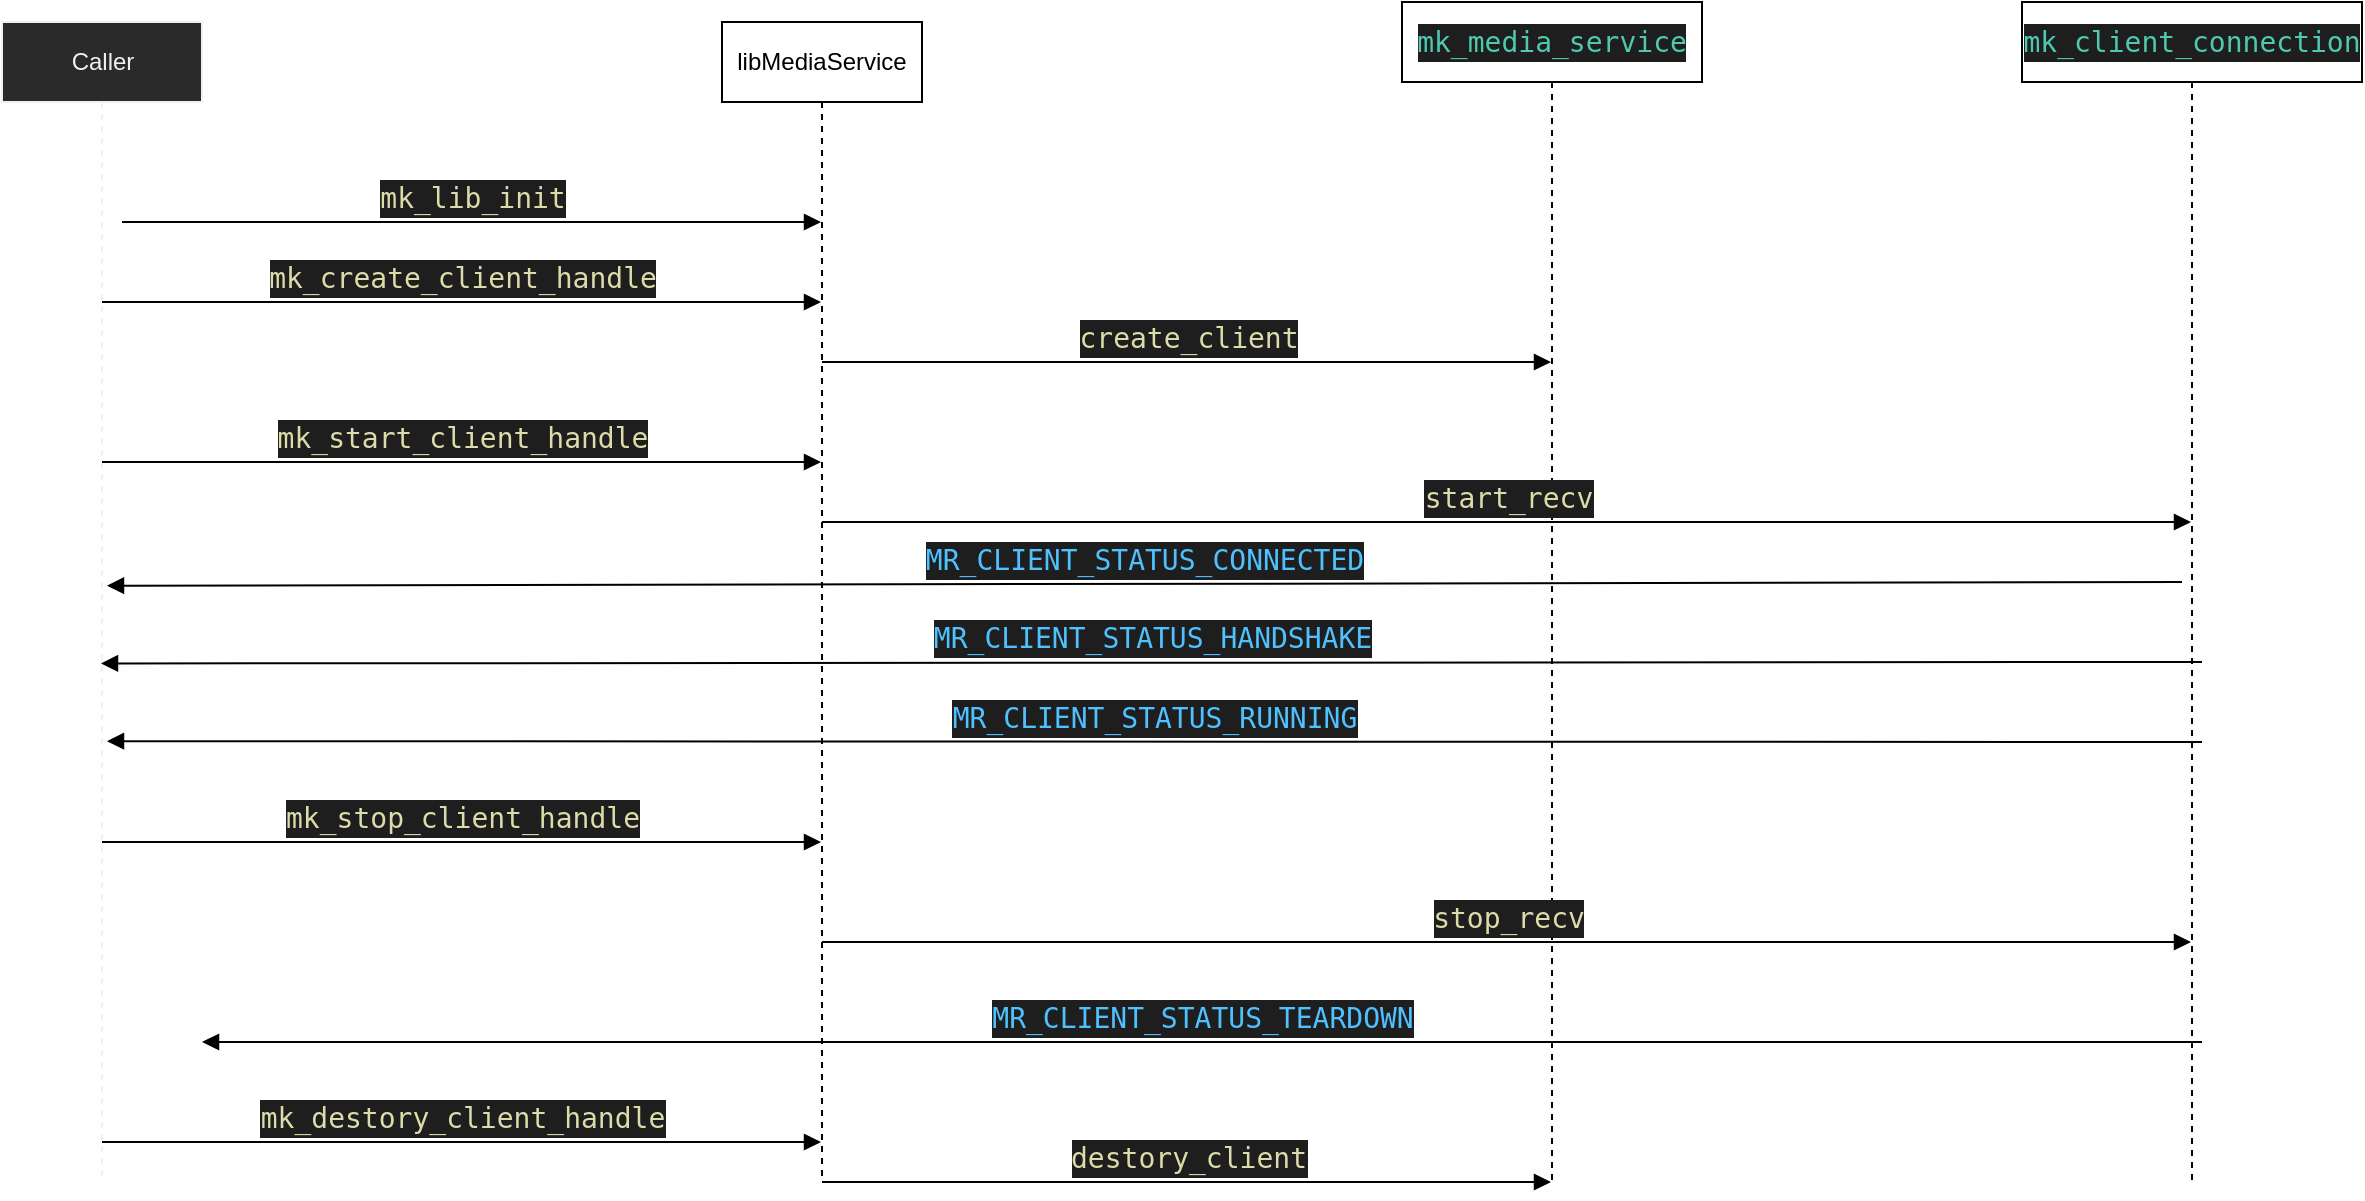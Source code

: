 <mxfile>
    <diagram id="6hGFLwfOUW9BJ-s0fimq" name="0.1main">
        <mxGraphModel dx="866" dy="249" grid="1" gridSize="10" guides="1" tooltips="1" connect="1" arrows="1" fold="1" page="1" pageScale="1" pageWidth="1600" pageHeight="900" math="0" shadow="0">
            <root>
                <mxCell id="0"/>
                <mxCell id="1" parent="0"/>
                <mxCell id="2" value="Caller" style="html=1;points=[];perimeter=orthogonalPerimeter;shape=umlLifeline;participant=label;fontFamily=Helvetica;fontSize=12;fontColor=#f0f0f0;align=center;strokeColor=#f0f0f0;fillColor=#2a2a2a;recursiveResize=0;container=1;collapsible=0;" parent="1" vertex="1">
                    <mxGeometry x="30" y="20" width="100" height="580" as="geometry"/>
                </mxCell>
                <mxCell id="11" value="&lt;div style=&quot;color: rgb(212 , 212 , 212) ; background-color: rgb(30 , 30 , 30) ; font-family: &amp;#34;droid sans mono&amp;#34; , monospace , monospace , &amp;#34;droid sans fallback&amp;#34; ; font-size: 14px ; line-height: 19px&quot;&gt;&lt;span style=&quot;color: #dcdcaa&quot;&gt;mk_lib_init&lt;/span&gt;&lt;/div&gt;" style="html=1;verticalAlign=bottom;endArrow=block;" parent="2" target="5" edge="1">
                    <mxGeometry width="80" relative="1" as="geometry">
                        <mxPoint x="60" y="100" as="sourcePoint"/>
                        <mxPoint x="140" y="100" as="targetPoint"/>
                    </mxGeometry>
                </mxCell>
                <mxCell id="12" value="&lt;div style=&quot;color: rgb(212 , 212 , 212) ; background-color: rgb(30 , 30 , 30) ; font-family: &amp;#34;droid sans mono&amp;#34; , monospace , monospace , &amp;#34;droid sans fallback&amp;#34; ; font-size: 14px ; line-height: 19px&quot;&gt;&lt;span style=&quot;color: #dcdcaa&quot;&gt;mk_create_client_handle&lt;/span&gt;&lt;/div&gt;" style="html=1;verticalAlign=bottom;endArrow=block;" parent="2" target="5" edge="1">
                    <mxGeometry x="0.001" width="80" relative="1" as="geometry">
                        <mxPoint x="50" y="140" as="sourcePoint"/>
                        <mxPoint x="130" y="140" as="targetPoint"/>
                        <mxPoint as="offset"/>
                    </mxGeometry>
                </mxCell>
                <mxCell id="15" value="&lt;div style=&quot;color: rgb(212 , 212 , 212) ; background-color: rgb(30 , 30 , 30) ; font-family: &amp;#34;droid sans mono&amp;#34; , monospace , monospace , &amp;#34;droid sans fallback&amp;#34; ; font-size: 14px ; line-height: 19px&quot;&gt;&lt;span style=&quot;color: #dcdcaa&quot;&gt;mk_start_client_handle&lt;/span&gt;&lt;/div&gt;" style="html=1;verticalAlign=bottom;endArrow=block;" parent="2" target="5" edge="1">
                    <mxGeometry width="80" relative="1" as="geometry">
                        <mxPoint x="50" y="220" as="sourcePoint"/>
                        <mxPoint x="130" y="220" as="targetPoint"/>
                    </mxGeometry>
                </mxCell>
                <mxCell id="22" value="&lt;div style=&quot;color: rgb(212 , 212 , 212) ; background-color: rgb(30 , 30 , 30) ; font-family: &amp;#34;droid sans mono&amp;#34; , monospace , monospace , &amp;#34;droid sans fallback&amp;#34; ; font-size: 14px ; line-height: 19px&quot;&gt;&lt;span style=&quot;color: #dcdcaa&quot;&gt;mk_stop_client_handle&lt;/span&gt;&lt;/div&gt;" style="html=1;verticalAlign=bottom;endArrow=block;" parent="2" target="5" edge="1">
                    <mxGeometry width="80" relative="1" as="geometry">
                        <mxPoint x="50" y="410" as="sourcePoint"/>
                        <mxPoint x="130" y="410" as="targetPoint"/>
                    </mxGeometry>
                </mxCell>
                <mxCell id="26" value="&lt;div style=&quot;color: rgb(212 , 212 , 212) ; background-color: rgb(30 , 30 , 30) ; font-family: &amp;#34;droid sans mono&amp;#34; , monospace , monospace , &amp;#34;droid sans fallback&amp;#34; ; font-size: 14px ; line-height: 19px&quot;&gt;&lt;span style=&quot;color: #dcdcaa&quot;&gt;mk_destory_client_handle&lt;/span&gt;&lt;/div&gt;" style="html=1;verticalAlign=bottom;endArrow=block;" parent="2" target="5" edge="1">
                    <mxGeometry width="80" relative="1" as="geometry">
                        <mxPoint x="50" y="560" as="sourcePoint"/>
                        <mxPoint x="130" y="560" as="targetPoint"/>
                    </mxGeometry>
                </mxCell>
                <mxCell id="3" value="&lt;div style=&quot;color: rgb(212 , 212 , 212) ; background-color: rgb(30 , 30 , 30) ; font-family: &amp;#34;droid sans mono&amp;#34; , monospace , monospace , &amp;#34;droid sans fallback&amp;#34; ; font-size: 14px ; line-height: 19px&quot;&gt;&lt;span style=&quot;color: #4ec9b0&quot;&gt;mk_media_service&lt;/span&gt;&lt;/div&gt;" style="shape=umlLifeline;perimeter=lifelinePerimeter;whiteSpace=wrap;html=1;container=1;collapsible=0;recursiveResize=0;outlineConnect=0;" parent="1" vertex="1">
                    <mxGeometry x="730" y="10" width="150" height="590" as="geometry"/>
                </mxCell>
                <mxCell id="4" value="&lt;div style=&quot;color: rgb(212 , 212 , 212) ; background-color: rgb(30 , 30 , 30) ; font-family: &amp;#34;droid sans mono&amp;#34; , monospace , monospace , &amp;#34;droid sans fallback&amp;#34; ; font-size: 14px ; line-height: 19px&quot;&gt;&lt;span style=&quot;color: #4ec9b0&quot;&gt;mk_client_connection&lt;/span&gt;&lt;/div&gt;" style="shape=umlLifeline;perimeter=lifelinePerimeter;whiteSpace=wrap;html=1;container=1;collapsible=0;recursiveResize=0;outlineConnect=0;" parent="1" vertex="1">
                    <mxGeometry x="1040" y="10" width="170" height="590" as="geometry"/>
                </mxCell>
                <mxCell id="18" value="&lt;div style=&quot;color: rgb(212 , 212 , 212) ; background-color: rgb(30 , 30 , 30) ; font-family: &amp;#34;droid sans mono&amp;#34; , monospace , monospace , &amp;#34;droid sans fallback&amp;#34; ; font-size: 14px ; line-height: 19px&quot;&gt;&lt;span style=&quot;color: #4fc1ff&quot;&gt;MR_CLIENT_STATUS_CONNECTED&lt;/span&gt;&lt;/div&gt;" style="html=1;verticalAlign=bottom;endArrow=block;entryX=0.525;entryY=0.486;entryDx=0;entryDy=0;entryPerimeter=0;" parent="4" target="2" edge="1">
                    <mxGeometry width="80" relative="1" as="geometry">
                        <mxPoint x="80" y="290" as="sourcePoint"/>
                        <mxPoint x="170" y="290" as="targetPoint"/>
                    </mxGeometry>
                </mxCell>
                <mxCell id="20" value="&lt;div style=&quot;color: rgb(212 , 212 , 212) ; background-color: rgb(30 , 30 , 30) ; font-family: &amp;#34;droid sans mono&amp;#34; , monospace , monospace , &amp;#34;droid sans fallback&amp;#34; ; font-size: 14px ; line-height: 19px&quot;&gt;&lt;span style=&quot;color: #4fc1ff&quot;&gt;MR_CLIENT_STATUS_HANDSHAKE&lt;/span&gt;&lt;/div&gt;" style="html=1;verticalAlign=bottom;endArrow=block;entryX=0.495;entryY=0.553;entryDx=0;entryDy=0;entryPerimeter=0;" parent="4" target="2" edge="1">
                    <mxGeometry width="80" relative="1" as="geometry">
                        <mxPoint x="90" y="330" as="sourcePoint"/>
                        <mxPoint x="170" y="330" as="targetPoint"/>
                    </mxGeometry>
                </mxCell>
                <mxCell id="21" value="&lt;div style=&quot;color: rgb(212 , 212 , 212) ; background-color: rgb(30 , 30 , 30) ; font-family: &amp;#34;droid sans mono&amp;#34; , monospace , monospace , &amp;#34;droid sans fallback&amp;#34; ; font-size: 14px ; line-height: 19px&quot;&gt;&lt;span style=&quot;color: #4fc1ff&quot;&gt;MR_CLIENT_STATUS_RUNNING&lt;/span&gt;&lt;/div&gt;" style="html=1;verticalAlign=bottom;endArrow=block;entryX=0.525;entryY=0.62;entryDx=0;entryDy=0;entryPerimeter=0;" parent="4" target="2" edge="1">
                    <mxGeometry width="80" relative="1" as="geometry">
                        <mxPoint x="90" y="370" as="sourcePoint"/>
                        <mxPoint x="170" y="370" as="targetPoint"/>
                    </mxGeometry>
                </mxCell>
                <mxCell id="24" value="&lt;div style=&quot;color: rgb(212 , 212 , 212) ; background-color: rgb(30 , 30 , 30) ; font-family: &amp;#34;droid sans mono&amp;#34; , monospace , monospace , &amp;#34;droid sans fallback&amp;#34; ; font-size: 14px ; line-height: 19px&quot;&gt;&lt;span style=&quot;color: #4fc1ff&quot;&gt;MR_CLIENT_STATUS_TEARDOWN&lt;/span&gt;&lt;/div&gt;" style="html=1;verticalAlign=bottom;endArrow=block;" parent="4" target="2" edge="1">
                    <mxGeometry width="80" relative="1" as="geometry">
                        <mxPoint x="90" y="520" as="sourcePoint"/>
                        <mxPoint x="170" y="520" as="targetPoint"/>
                    </mxGeometry>
                </mxCell>
                <mxCell id="5" value="libMediaService" style="shape=umlLifeline;perimeter=lifelinePerimeter;whiteSpace=wrap;html=1;container=1;collapsible=0;recursiveResize=0;outlineConnect=0;" parent="1" vertex="1">
                    <mxGeometry x="390" y="20" width="100" height="580" as="geometry"/>
                </mxCell>
                <mxCell id="13" value="&lt;div style=&quot;color: rgb(212 , 212 , 212) ; background-color: rgb(30 , 30 , 30) ; font-family: &amp;#34;droid sans mono&amp;#34; , monospace , monospace , &amp;#34;droid sans fallback&amp;#34; ; font-size: 14px ; line-height: 19px&quot;&gt;&lt;span style=&quot;color: #dcdcaa&quot;&gt;create_client&lt;/span&gt;&lt;/div&gt;" style="html=1;verticalAlign=bottom;endArrow=block;" parent="5" target="3" edge="1">
                    <mxGeometry width="80" relative="1" as="geometry">
                        <mxPoint x="50" y="170" as="sourcePoint"/>
                        <mxPoint x="130" y="170" as="targetPoint"/>
                    </mxGeometry>
                </mxCell>
                <mxCell id="16" value="&lt;div style=&quot;color: rgb(212 , 212 , 212) ; background-color: rgb(30 , 30 , 30) ; font-family: &amp;#34;droid sans mono&amp;#34; , monospace , monospace , &amp;#34;droid sans fallback&amp;#34; ; font-size: 14px ; line-height: 19px&quot;&gt;&lt;span style=&quot;color: #dcdcaa&quot;&gt;start_recv&lt;/span&gt;&lt;/div&gt;" style="html=1;verticalAlign=bottom;endArrow=block;" parent="5" target="4" edge="1">
                    <mxGeometry width="80" relative="1" as="geometry">
                        <mxPoint x="50" y="250" as="sourcePoint"/>
                        <mxPoint x="130" y="250" as="targetPoint"/>
                    </mxGeometry>
                </mxCell>
                <mxCell id="23" value="&lt;div style=&quot;color: rgb(212 , 212 , 212) ; background-color: rgb(30 , 30 , 30) ; font-family: &amp;#34;droid sans mono&amp;#34; , monospace , monospace , &amp;#34;droid sans fallback&amp;#34; ; font-size: 14px ; line-height: 19px&quot;&gt;&lt;span style=&quot;color: #dcdcaa&quot;&gt;stop_recv&lt;/span&gt;&lt;/div&gt;" style="html=1;verticalAlign=bottom;endArrow=block;" parent="5" target="4" edge="1">
                    <mxGeometry width="80" relative="1" as="geometry">
                        <mxPoint x="50" y="460" as="sourcePoint"/>
                        <mxPoint x="130" y="460" as="targetPoint"/>
                    </mxGeometry>
                </mxCell>
                <mxCell id="27" value="&lt;div style=&quot;color: rgb(212 , 212 , 212) ; background-color: rgb(30 , 30 , 30) ; font-family: &amp;#34;droid sans mono&amp;#34; , monospace , monospace , &amp;#34;droid sans fallback&amp;#34; ; font-size: 14px ; line-height: 19px&quot;&gt;&lt;span style=&quot;color: #dcdcaa&quot;&gt;destory_client&lt;/span&gt;&lt;/div&gt;" style="html=1;verticalAlign=bottom;endArrow=block;" parent="5" target="3" edge="1">
                    <mxGeometry width="80" relative="1" as="geometry">
                        <mxPoint x="50" y="580" as="sourcePoint"/>
                        <mxPoint x="130" y="580" as="targetPoint"/>
                    </mxGeometry>
                </mxCell>
            </root>
        </mxGraphModel>
    </diagram>
    <diagram id="T1mhpXUvDK-bFnTANI1v" name="02.SIP">
        <mxGraphModel dx="866" dy="406" grid="1" gridSize="10" guides="1" tooltips="1" connect="1" arrows="1" fold="1" page="1" pageScale="1" pageWidth="850" pageHeight="1100" math="0" shadow="0">
            <root>
                <mxCell id="1i8xdkUfii933grVxyBv-0"/>
                <mxCell id="1i8xdkUfii933grVxyBv-1" parent="1i8xdkUfii933grVxyBv-0"/>
                <mxCell id="QdB0t82S5D9g-JJTYtj9-0" value="Caller" style="html=1;points=[];perimeter=orthogonalPerimeter;shape=umlLifeline;participant=label;fontFamily=Helvetica;fontSize=12;fontColor=#f0f0f0;align=center;strokeColor=#f0f0f0;fillColor=#2a2a2a;recursiveResize=0;container=1;collapsible=0;" parent="1i8xdkUfii933grVxyBv-1" vertex="1">
                    <mxGeometry x="30" y="20" width="100" height="580" as="geometry"/>
                </mxCell>
                <mxCell id="QdB0t82S5D9g-JJTYtj9-1" value="&lt;div style=&quot;color: rgb(212 , 212 , 212) ; background-color: rgb(30 , 30 , 30) ; font-family: &amp;#34;droid sans mono&amp;#34; , monospace , monospace , &amp;#34;droid sans fallback&amp;#34; ; font-size: 14px ; line-height: 19px&quot;&gt;&lt;span style=&quot;color: #dcdcaa&quot;&gt;mk_lib_init&lt;/span&gt;&lt;/div&gt;" style="html=1;verticalAlign=bottom;endArrow=block;" parent="QdB0t82S5D9g-JJTYtj9-0" target="QdB0t82S5D9g-JJTYtj9-12" edge="1">
                    <mxGeometry width="80" relative="1" as="geometry">
                        <mxPoint x="60" y="100" as="sourcePoint"/>
                        <mxPoint x="140" y="100" as="targetPoint"/>
                    </mxGeometry>
                </mxCell>
                <mxCell id="QdB0t82S5D9g-JJTYtj9-2" value="&lt;div style=&quot;color: rgb(212 , 212 , 212) ; background-color: rgb(30 , 30 , 30) ; font-family: &amp;#34;droid sans mono&amp;#34; , monospace , monospace , &amp;#34;droid sans fallback&amp;#34; ; font-size: 14px ; line-height: 19px&quot;&gt;&lt;span style=&quot;color: #dcdcaa&quot;&gt;mk_create_sip_server_handle&lt;/span&gt;&lt;/div&gt;" style="html=1;verticalAlign=bottom;endArrow=block;" parent="QdB0t82S5D9g-JJTYtj9-0" target="QdB0t82S5D9g-JJTYtj9-12" edge="1">
                    <mxGeometry x="0.001" width="80" relative="1" as="geometry">
                        <mxPoint x="50" y="140" as="sourcePoint"/>
                        <mxPoint x="130" y="140" as="targetPoint"/>
                        <mxPoint as="offset"/>
                    </mxGeometry>
                </mxCell>
                <mxCell id="QdB0t82S5D9g-JJTYtj9-3" value="&lt;div style=&quot;color: rgb(212 , 212 , 212) ; background-color: rgb(30 , 30 , 30) ; font-family: &amp;#34;droid sans mono&amp;#34; , monospace , monospace , &amp;#34;droid sans fallback&amp;#34; ; font-size: 14px ; line-height: 19px&quot;&gt;&lt;span style=&quot;color: #dcdcaa&quot;&gt;mk_start_client_handle&lt;/span&gt;&lt;/div&gt;" style="html=1;verticalAlign=bottom;endArrow=block;" parent="QdB0t82S5D9g-JJTYtj9-0" target="QdB0t82S5D9g-JJTYtj9-12" edge="1">
                    <mxGeometry width="80" relative="1" as="geometry">
                        <mxPoint x="50" y="220" as="sourcePoint"/>
                        <mxPoint x="130" y="220" as="targetPoint"/>
                    </mxGeometry>
                </mxCell>
                <mxCell id="QdB0t82S5D9g-JJTYtj9-4" value="&lt;div style=&quot;color: rgb(212 , 212 , 212) ; background-color: rgb(30 , 30 , 30) ; font-family: &amp;#34;droid sans mono&amp;#34; , monospace , monospace , &amp;#34;droid sans fallback&amp;#34; ; font-size: 14px ; line-height: 19px&quot;&gt;&lt;span style=&quot;color: #dcdcaa&quot;&gt;mk_stop_client_handle&lt;/span&gt;&lt;/div&gt;" style="html=1;verticalAlign=bottom;endArrow=block;" parent="QdB0t82S5D9g-JJTYtj9-0" target="QdB0t82S5D9g-JJTYtj9-12" edge="1">
                    <mxGeometry width="80" relative="1" as="geometry">
                        <mxPoint x="50" y="410" as="sourcePoint"/>
                        <mxPoint x="130" y="410" as="targetPoint"/>
                    </mxGeometry>
                </mxCell>
                <mxCell id="QdB0t82S5D9g-JJTYtj9-5" value="&lt;div style=&quot;color: rgb(212 , 212 , 212) ; background-color: rgb(30 , 30 , 30) ; font-family: &amp;#34;droid sans mono&amp;#34; , monospace , monospace , &amp;#34;droid sans fallback&amp;#34; ; font-size: 14px ; line-height: 19px&quot;&gt;&lt;span style=&quot;color: #dcdcaa&quot;&gt;mk_destory_client_handle&lt;/span&gt;&lt;/div&gt;" style="html=1;verticalAlign=bottom;endArrow=block;" parent="QdB0t82S5D9g-JJTYtj9-0" target="QdB0t82S5D9g-JJTYtj9-12" edge="1">
                    <mxGeometry width="80" relative="1" as="geometry">
                        <mxPoint x="50" y="560" as="sourcePoint"/>
                        <mxPoint x="130" y="560" as="targetPoint"/>
                    </mxGeometry>
                </mxCell>
                <mxCell id="QdB0t82S5D9g-JJTYtj9-6" value="&lt;div style=&quot;color: rgb(212 , 212 , 212) ; background-color: rgb(30 , 30 , 30) ; font-family: &amp;#34;droid sans mono&amp;#34; , monospace , monospace , &amp;#34;droid sans fallback&amp;#34; ; font-size: 14px ; line-height: 19px&quot;&gt;&lt;span style=&quot;color: #4ec9b0&quot;&gt;mk_sip_server&lt;/span&gt;&lt;/div&gt;" style="shape=umlLifeline;perimeter=lifelinePerimeter;whiteSpace=wrap;html=1;container=1;collapsible=0;recursiveResize=0;outlineConnect=0;" parent="1i8xdkUfii933grVxyBv-1" vertex="1">
                    <mxGeometry x="730" y="10" width="170" height="590" as="geometry"/>
                </mxCell>
                <mxCell id="QdB0t82S5D9g-JJTYtj9-7" value="&lt;div style=&quot;color: rgb(212 , 212 , 212) ; background-color: rgb(30 , 30 , 30) ; font-family: &amp;#34;droid sans mono&amp;#34; , monospace , monospace , &amp;#34;droid sans fallback&amp;#34; ; font-size: 14px ; line-height: 19px&quot;&gt;&lt;span style=&quot;color: #4ec9b0&quot;&gt;mk_sip_connection&lt;/span&gt;&lt;/div&gt;" style="shape=umlLifeline;perimeter=lifelinePerimeter;whiteSpace=wrap;html=1;container=1;collapsible=0;recursiveResize=0;outlineConnect=0;" parent="1i8xdkUfii933grVxyBv-1" vertex="1">
                    <mxGeometry x="1040" y="10" width="170" height="590" as="geometry"/>
                </mxCell>
                <mxCell id="QdB0t82S5D9g-JJTYtj9-8" value="&lt;div style=&quot;color: rgb(212 , 212 , 212) ; background-color: rgb(30 , 30 , 30) ; font-family: &amp;#34;droid sans mono&amp;#34; , monospace , monospace , &amp;#34;droid sans fallback&amp;#34; ; font-size: 14px ; line-height: 19px&quot;&gt;&lt;span style=&quot;color: #4fc1ff&quot;&gt;MR_CLIENT_STATUS_CONNECTED&lt;/span&gt;&lt;/div&gt;" style="html=1;verticalAlign=bottom;endArrow=block;entryX=0.505;entryY=0.486;entryDx=0;entryDy=0;entryPerimeter=0;" parent="QdB0t82S5D9g-JJTYtj9-7" target="QdB0t82S5D9g-JJTYtj9-0" edge="1">
                    <mxGeometry width="80" relative="1" as="geometry">
                        <mxPoint x="80" y="290" as="sourcePoint"/>
                        <mxPoint x="170" y="290" as="targetPoint"/>
                    </mxGeometry>
                </mxCell>
                <mxCell id="QdB0t82S5D9g-JJTYtj9-9" value="&lt;div style=&quot;color: rgb(212 , 212 , 212) ; background-color: rgb(30 , 30 , 30) ; font-family: &amp;#34;droid sans mono&amp;#34; , monospace , monospace , &amp;#34;droid sans fallback&amp;#34; ; font-size: 14px ; line-height: 19px&quot;&gt;&lt;span style=&quot;color: #4fc1ff&quot;&gt;MR_CLIENT_STATUS_HANDSHAKE&lt;/span&gt;&lt;/div&gt;" style="html=1;verticalAlign=bottom;endArrow=block;entryX=0.535;entryY=0.557;entryDx=0;entryDy=0;entryPerimeter=0;" parent="QdB0t82S5D9g-JJTYtj9-7" target="QdB0t82S5D9g-JJTYtj9-0" edge="1">
                    <mxGeometry width="80" relative="1" as="geometry">
                        <mxPoint x="90" y="330" as="sourcePoint"/>
                        <mxPoint x="170" y="330" as="targetPoint"/>
                    </mxGeometry>
                </mxCell>
                <mxCell id="QdB0t82S5D9g-JJTYtj9-10" value="&lt;div style=&quot;color: rgb(212 , 212 , 212) ; background-color: rgb(30 , 30 , 30) ; font-family: &amp;#34;droid sans mono&amp;#34; , monospace , monospace , &amp;#34;droid sans fallback&amp;#34; ; font-size: 14px ; line-height: 19px&quot;&gt;&lt;span style=&quot;color: #4fc1ff&quot;&gt;MR_CLIENT_STATUS_RUNNING&lt;/span&gt;&lt;/div&gt;" style="html=1;verticalAlign=bottom;endArrow=block;entryX=0.515;entryY=0.624;entryDx=0;entryDy=0;entryPerimeter=0;" parent="QdB0t82S5D9g-JJTYtj9-7" target="QdB0t82S5D9g-JJTYtj9-0" edge="1">
                    <mxGeometry width="80" relative="1" as="geometry">
                        <mxPoint x="90" y="370" as="sourcePoint"/>
                        <mxPoint x="170" y="370" as="targetPoint"/>
                    </mxGeometry>
                </mxCell>
                <mxCell id="QdB0t82S5D9g-JJTYtj9-11" value="&lt;div style=&quot;color: rgb(212 , 212 , 212) ; background-color: rgb(30 , 30 , 30) ; font-family: &amp;#34;droid sans mono&amp;#34; , monospace , monospace , &amp;#34;droid sans fallback&amp;#34; ; font-size: 14px ; line-height: 19px&quot;&gt;&lt;span style=&quot;color: #4fc1ff&quot;&gt;MR_CLIENT_STATUS_TEARDOWN&lt;/span&gt;&lt;/div&gt;" style="html=1;verticalAlign=bottom;endArrow=block;" parent="QdB0t82S5D9g-JJTYtj9-7" target="QdB0t82S5D9g-JJTYtj9-0" edge="1">
                    <mxGeometry width="80" relative="1" as="geometry">
                        <mxPoint x="80" y="520" as="sourcePoint"/>
                        <mxPoint x="170" y="520" as="targetPoint"/>
                    </mxGeometry>
                </mxCell>
                <mxCell id="QdB0t82S5D9g-JJTYtj9-12" value="libMediaService" style="shape=umlLifeline;perimeter=lifelinePerimeter;whiteSpace=wrap;html=1;container=1;collapsible=0;recursiveResize=0;outlineConnect=0;" parent="1i8xdkUfii933grVxyBv-1" vertex="1">
                    <mxGeometry x="390" y="20" width="100" height="580" as="geometry"/>
                </mxCell>
                <mxCell id="QdB0t82S5D9g-JJTYtj9-13" value="&lt;div style=&quot;color: rgb(212 , 212 , 212) ; background-color: rgb(30 , 30 , 30) ; font-family: &amp;#34;droid sans mono&amp;#34; , monospace , monospace , &amp;#34;droid sans fallback&amp;#34; ; font-size: 14px ; line-height: 19px&quot;&gt;&lt;span style=&quot;color: #dcdcaa&quot;&gt;create_sip_server&lt;/span&gt;&lt;/div&gt;" style="html=1;verticalAlign=bottom;endArrow=block;" parent="QdB0t82S5D9g-JJTYtj9-12" target="QdB0t82S5D9g-JJTYtj9-6" edge="1">
                    <mxGeometry width="80" relative="1" as="geometry">
                        <mxPoint x="50" y="170" as="sourcePoint"/>
                        <mxPoint x="130" y="170" as="targetPoint"/>
                    </mxGeometry>
                </mxCell>
                <mxCell id="QdB0t82S5D9g-JJTYtj9-14" value="&lt;div style=&quot;color: rgb(212 , 212 , 212) ; background-color: rgb(30 , 30 , 30) ; font-family: &amp;#34;droid sans mono&amp;#34; , monospace , monospace , &amp;#34;droid sans fallback&amp;#34; ; font-size: 14px ; line-height: 19px&quot;&gt;&lt;span style=&quot;color: #dcdcaa&quot;&gt;start_recv&lt;/span&gt;&lt;/div&gt;" style="html=1;verticalAlign=bottom;endArrow=block;" parent="QdB0t82S5D9g-JJTYtj9-12" target="QdB0t82S5D9g-JJTYtj9-7" edge="1">
                    <mxGeometry width="80" relative="1" as="geometry">
                        <mxPoint x="50" y="250" as="sourcePoint"/>
                        <mxPoint x="130" y="250" as="targetPoint"/>
                    </mxGeometry>
                </mxCell>
                <mxCell id="QdB0t82S5D9g-JJTYtj9-15" value="&lt;div style=&quot;color: rgb(212 , 212 , 212) ; background-color: rgb(30 , 30 , 30) ; font-family: &amp;#34;droid sans mono&amp;#34; , monospace , monospace , &amp;#34;droid sans fallback&amp;#34; ; font-size: 14px ; line-height: 19px&quot;&gt;&lt;span style=&quot;color: #dcdcaa&quot;&gt;stop_recv&lt;/span&gt;&lt;/div&gt;" style="html=1;verticalAlign=bottom;endArrow=block;" parent="QdB0t82S5D9g-JJTYtj9-12" target="QdB0t82S5D9g-JJTYtj9-7" edge="1">
                    <mxGeometry width="80" relative="1" as="geometry">
                        <mxPoint x="50" y="460" as="sourcePoint"/>
                        <mxPoint x="130" y="460" as="targetPoint"/>
                    </mxGeometry>
                </mxCell>
                <mxCell id="QdB0t82S5D9g-JJTYtj9-16" value="&lt;div style=&quot;color: rgb(212 , 212 , 212) ; background-color: rgb(30 , 30 , 30) ; font-family: &amp;#34;droid sans mono&amp;#34; , monospace , monospace , &amp;#34;droid sans fallback&amp;#34; ; font-size: 14px ; line-height: 19px&quot;&gt;&lt;span style=&quot;color: #dcdcaa&quot;&gt;destory_client&lt;/span&gt;&lt;/div&gt;" style="html=1;verticalAlign=bottom;endArrow=block;" parent="QdB0t82S5D9g-JJTYtj9-12" target="QdB0t82S5D9g-JJTYtj9-6" edge="1">
                    <mxGeometry width="80" relative="1" as="geometry">
                        <mxPoint x="50" y="580" as="sourcePoint"/>
                        <mxPoint x="130" y="580" as="targetPoint"/>
                    </mxGeometry>
                </mxCell>
                <mxCell id="xcSiGWuckgShemrmVxmn-0" value="mk_sip_handle&lt;br&gt;(tcp/udp)" style="shape=umlLifeline;perimeter=lifelinePerimeter;whiteSpace=wrap;html=1;container=1;collapsible=0;recursiveResize=0;outlineConnect=0;" vertex="1" parent="1i8xdkUfii933grVxyBv-1">
                    <mxGeometry x="1310" y="10" width="100" height="620" as="geometry"/>
                </mxCell>
            </root>
        </mxGraphModel>
    </diagram>
</mxfile>